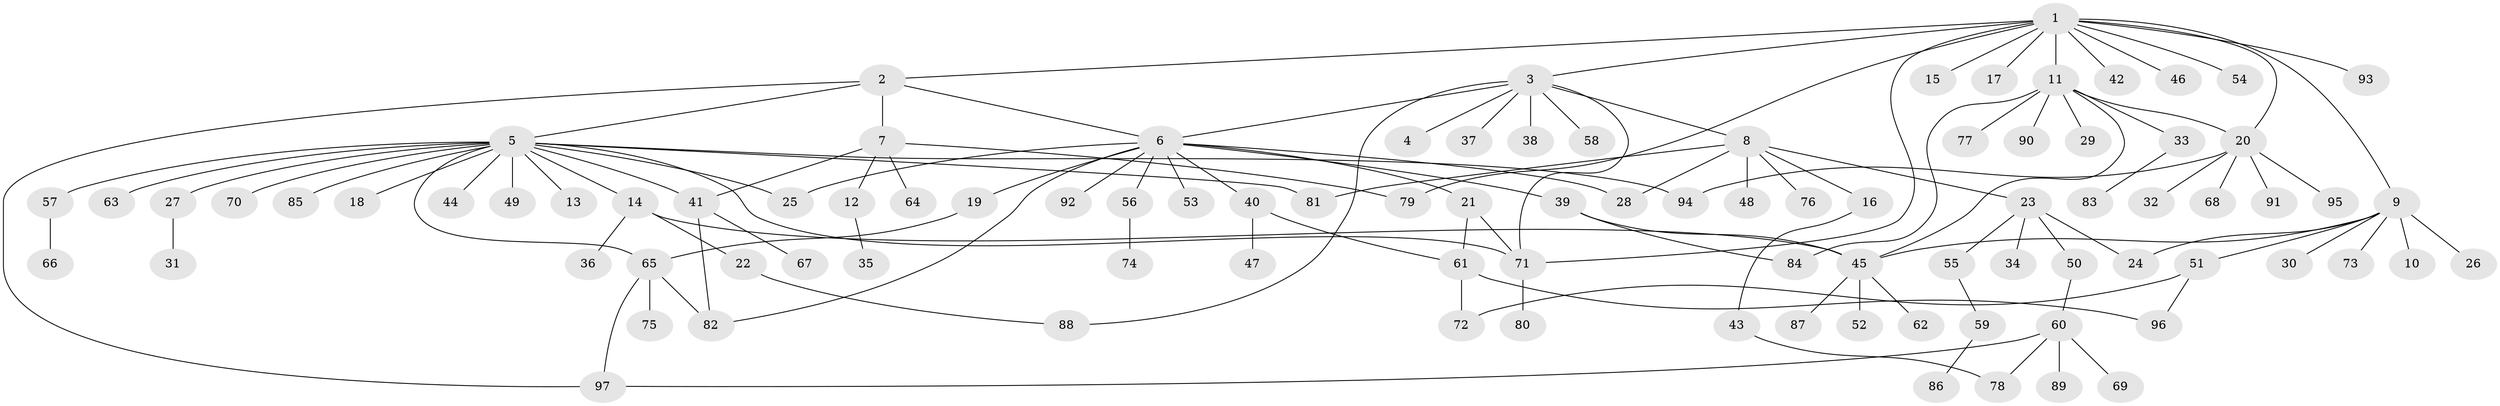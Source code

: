// Generated by graph-tools (version 1.1) at 2025/25/03/09/25 03:25:56]
// undirected, 97 vertices, 122 edges
graph export_dot {
graph [start="1"]
  node [color=gray90,style=filled];
  1;
  2;
  3;
  4;
  5;
  6;
  7;
  8;
  9;
  10;
  11;
  12;
  13;
  14;
  15;
  16;
  17;
  18;
  19;
  20;
  21;
  22;
  23;
  24;
  25;
  26;
  27;
  28;
  29;
  30;
  31;
  32;
  33;
  34;
  35;
  36;
  37;
  38;
  39;
  40;
  41;
  42;
  43;
  44;
  45;
  46;
  47;
  48;
  49;
  50;
  51;
  52;
  53;
  54;
  55;
  56;
  57;
  58;
  59;
  60;
  61;
  62;
  63;
  64;
  65;
  66;
  67;
  68;
  69;
  70;
  71;
  72;
  73;
  74;
  75;
  76;
  77;
  78;
  79;
  80;
  81;
  82;
  83;
  84;
  85;
  86;
  87;
  88;
  89;
  90;
  91;
  92;
  93;
  94;
  95;
  96;
  97;
  1 -- 2;
  1 -- 3;
  1 -- 9;
  1 -- 11;
  1 -- 15;
  1 -- 17;
  1 -- 20;
  1 -- 42;
  1 -- 46;
  1 -- 54;
  1 -- 71;
  1 -- 79;
  1 -- 93;
  2 -- 5;
  2 -- 6;
  2 -- 7;
  2 -- 97;
  3 -- 4;
  3 -- 6;
  3 -- 8;
  3 -- 37;
  3 -- 38;
  3 -- 58;
  3 -- 71;
  3 -- 88;
  5 -- 13;
  5 -- 14;
  5 -- 18;
  5 -- 25;
  5 -- 27;
  5 -- 41;
  5 -- 44;
  5 -- 49;
  5 -- 57;
  5 -- 63;
  5 -- 65;
  5 -- 70;
  5 -- 71;
  5 -- 81;
  5 -- 85;
  5 -- 94;
  6 -- 19;
  6 -- 21;
  6 -- 25;
  6 -- 28;
  6 -- 39;
  6 -- 40;
  6 -- 53;
  6 -- 56;
  6 -- 82;
  6 -- 92;
  7 -- 12;
  7 -- 41;
  7 -- 64;
  7 -- 79;
  8 -- 16;
  8 -- 23;
  8 -- 28;
  8 -- 48;
  8 -- 76;
  8 -- 81;
  9 -- 10;
  9 -- 24;
  9 -- 26;
  9 -- 30;
  9 -- 45;
  9 -- 51;
  9 -- 73;
  11 -- 20;
  11 -- 29;
  11 -- 33;
  11 -- 45;
  11 -- 77;
  11 -- 84;
  11 -- 90;
  12 -- 35;
  14 -- 22;
  14 -- 36;
  14 -- 45;
  16 -- 43;
  19 -- 65;
  20 -- 32;
  20 -- 68;
  20 -- 91;
  20 -- 94;
  20 -- 95;
  21 -- 61;
  21 -- 71;
  22 -- 88;
  23 -- 24;
  23 -- 34;
  23 -- 50;
  23 -- 55;
  27 -- 31;
  33 -- 83;
  39 -- 45;
  39 -- 84;
  40 -- 47;
  40 -- 61;
  41 -- 67;
  41 -- 82;
  43 -- 78;
  45 -- 52;
  45 -- 62;
  45 -- 87;
  50 -- 60;
  51 -- 72;
  51 -- 96;
  55 -- 59;
  56 -- 74;
  57 -- 66;
  59 -- 86;
  60 -- 69;
  60 -- 78;
  60 -- 89;
  60 -- 97;
  61 -- 72;
  61 -- 96;
  65 -- 75;
  65 -- 82;
  65 -- 97;
  71 -- 80;
}
